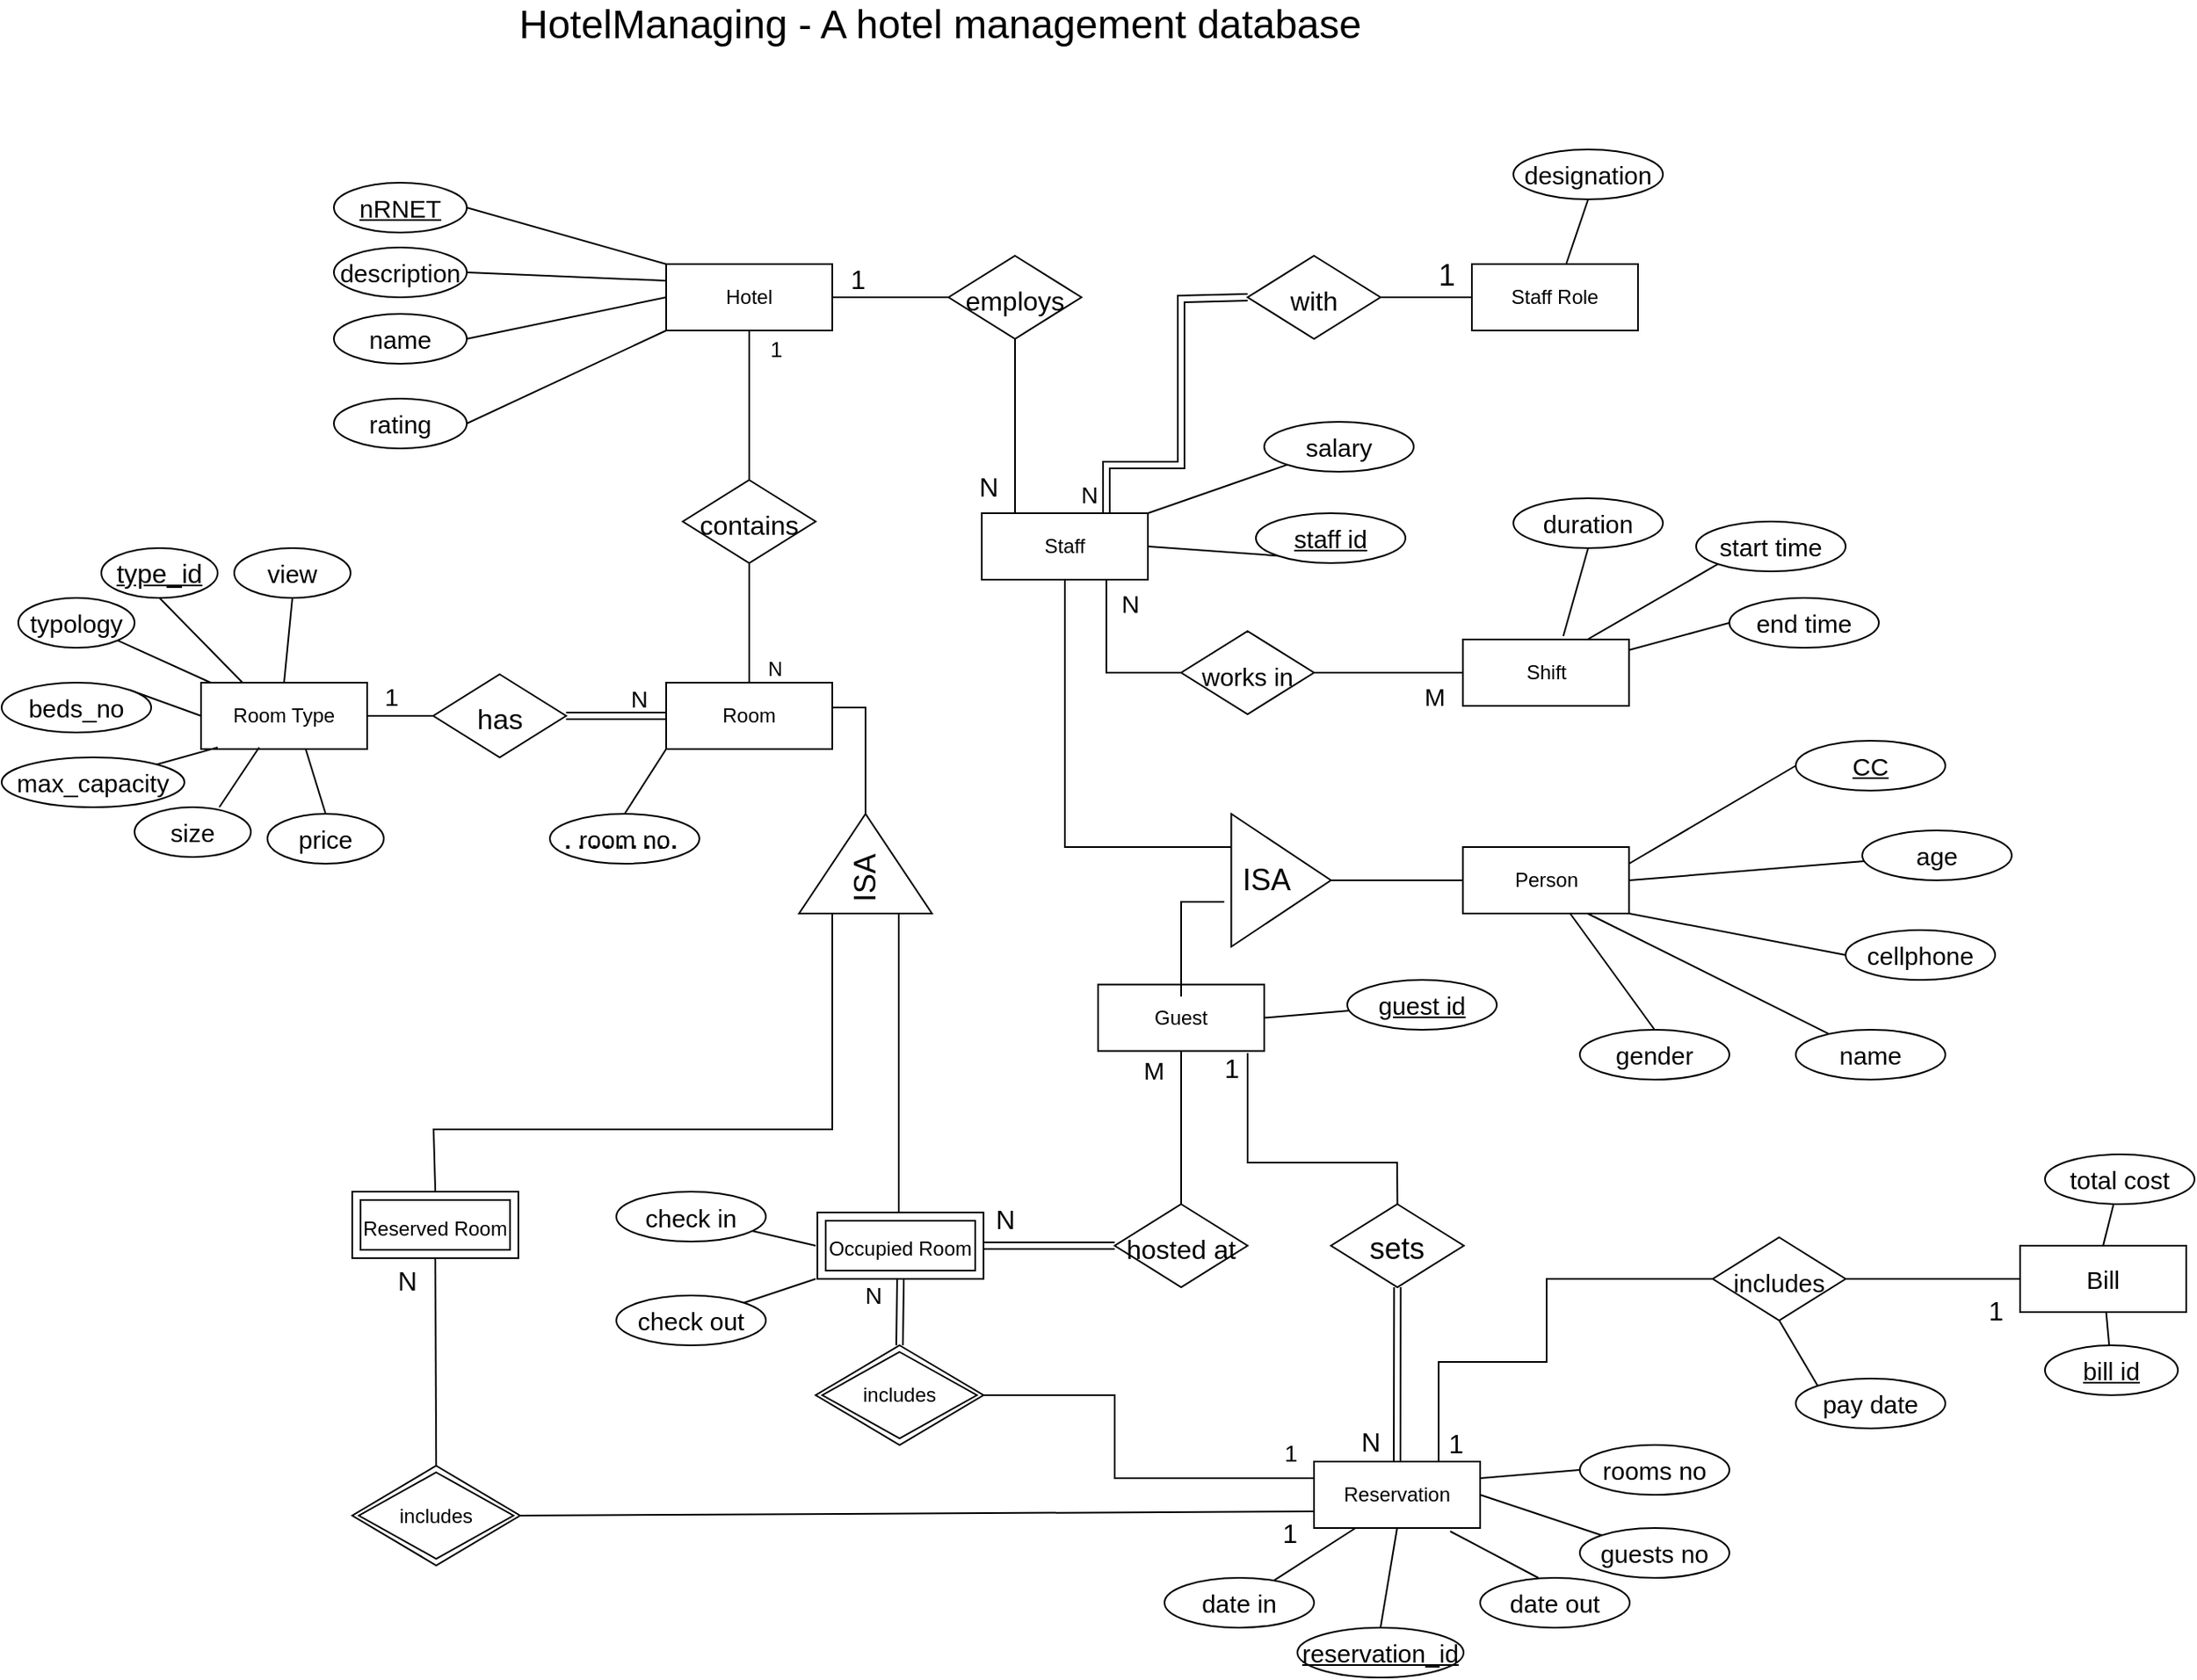 <mxfile version="17.4.3" type="github">
  <diagram id="R2lEEEUBdFMjLlhIrx00" name="Page-1">
    <mxGraphModel dx="2272" dy="788" grid="1" gridSize="10" guides="1" tooltips="1" connect="1" arrows="1" fold="1" page="1" pageScale="1" pageWidth="850" pageHeight="1100" math="0" shadow="0" extFonts="Permanent Marker^https://fonts.googleapis.com/css?family=Permanent+Marker">
      <root>
        <mxCell id="0" />
        <mxCell id="1" parent="0" />
        <mxCell id="0WeU7cxSOaYMBhCZZ1CB-1" value="Hotel" style="whiteSpace=wrap;html=1;align=center;" parent="1" vertex="1">
          <mxGeometry x="180" y="209" width="100" height="40" as="geometry" />
        </mxCell>
        <mxCell id="0WeU7cxSOaYMBhCZZ1CB-3" value="&lt;span style=&quot;text-align: left&quot;&gt;&lt;font style=&quot;font-size: 24px&quot;&gt;HotelManaging - A hotel management database&lt;/font&gt;&lt;/span&gt;" style="text;html=1;strokeColor=none;fillColor=none;align=center;verticalAlign=middle;whiteSpace=wrap;rounded=0;" parent="1" vertex="1">
          <mxGeometry x="60" y="50" width="570" height="30" as="geometry" />
        </mxCell>
        <mxCell id="0WeU7cxSOaYMBhCZZ1CB-5" value="&lt;font style=&quot;font-size: 16px&quot;&gt;contains&lt;/font&gt;" style="shape=rhombus;perimeter=rhombusPerimeter;whiteSpace=wrap;html=1;align=center;fontSize=24;" parent="1" vertex="1">
          <mxGeometry x="190" y="339" width="80" height="50" as="geometry" />
        </mxCell>
        <mxCell id="0WeU7cxSOaYMBhCZZ1CB-7" value="Room" style="whiteSpace=wrap;html=1;align=center;fontSize=12;" parent="1" vertex="1">
          <mxGeometry x="180.0" y="461" width="100" height="40" as="geometry" />
        </mxCell>
        <mxCell id="0WeU7cxSOaYMBhCZZ1CB-8" value="" style="endArrow=none;html=1;rounded=0;fontSize=12;exitX=0.5;exitY=1;exitDx=0;exitDy=0;entryX=0.5;entryY=0;entryDx=0;entryDy=0;" parent="1" source="0WeU7cxSOaYMBhCZZ1CB-5" target="0WeU7cxSOaYMBhCZZ1CB-7" edge="1">
          <mxGeometry relative="1" as="geometry">
            <mxPoint x="280" y="426" as="sourcePoint" />
            <mxPoint x="230" y="460" as="targetPoint" />
            <Array as="points" />
          </mxGeometry>
        </mxCell>
        <mxCell id="0WeU7cxSOaYMBhCZZ1CB-9" value="N" style="resizable=0;html=1;align=right;verticalAlign=bottom;fontSize=12;" parent="0WeU7cxSOaYMBhCZZ1CB-8" connectable="0" vertex="1">
          <mxGeometry x="1" relative="1" as="geometry">
            <mxPoint x="20" as="offset" />
          </mxGeometry>
        </mxCell>
        <mxCell id="phlmPrhp697up3Az0HR0-1" value="" style="endArrow=none;html=1;rounded=0;fontSize=18;entryX=0.5;entryY=1;entryDx=0;entryDy=0;" parent="1" source="0WeU7cxSOaYMBhCZZ1CB-5" target="0WeU7cxSOaYMBhCZZ1CB-1" edge="1">
          <mxGeometry relative="1" as="geometry">
            <mxPoint x="70" y="259" as="sourcePoint" />
            <mxPoint x="230" y="259" as="targetPoint" />
            <Array as="points" />
          </mxGeometry>
        </mxCell>
        <mxCell id="phlmPrhp697up3Az0HR0-2" value="1" style="resizable=0;html=1;align=right;verticalAlign=bottom;fontSize=13;" parent="phlmPrhp697up3Az0HR0-1" connectable="0" vertex="1">
          <mxGeometry x="1" relative="1" as="geometry">
            <mxPoint x="20" y="21" as="offset" />
          </mxGeometry>
        </mxCell>
        <mxCell id="phlmPrhp697up3Az0HR0-4" value="Room Type" style="whiteSpace=wrap;html=1;align=center;fontSize=12;" parent="1" vertex="1">
          <mxGeometry x="-100.0" y="461" width="100" height="40" as="geometry" />
        </mxCell>
        <mxCell id="phlmPrhp697up3Az0HR0-10" value="" style="endArrow=none;html=1;rounded=0;fontSize=15;exitX=0;exitY=0.5;exitDx=0;exitDy=0;entryX=1;entryY=0.5;entryDx=0;entryDy=0;" parent="1" source="phlmPrhp697up3Az0HR0-6" target="phlmPrhp697up3Az0HR0-4" edge="1">
          <mxGeometry relative="1" as="geometry">
            <mxPoint x="101.04" y="667.5" as="sourcePoint" />
            <mxPoint x="311.04" y="660" as="targetPoint" />
          </mxGeometry>
        </mxCell>
        <mxCell id="phlmPrhp697up3Az0HR0-11" value="1" style="resizable=0;html=1;align=right;verticalAlign=bottom;fontSize=15;" parent="phlmPrhp697up3Az0HR0-10" connectable="0" vertex="1">
          <mxGeometry x="1" relative="1" as="geometry">
            <mxPoint x="20" y="-1" as="offset" />
          </mxGeometry>
        </mxCell>
        <mxCell id="phlmPrhp697up3Az0HR0-14" value="&lt;font style=&quot;font-size: 16px&quot;&gt;employs&lt;/font&gt;" style="shape=rhombus;perimeter=rhombusPerimeter;whiteSpace=wrap;html=1;align=center;fontSize=24;" parent="1" vertex="1">
          <mxGeometry x="350" y="204" width="80" height="50" as="geometry" />
        </mxCell>
        <mxCell id="phlmPrhp697up3Az0HR0-15" value="Staff" style="whiteSpace=wrap;html=1;align=center;fontSize=12;" parent="1" vertex="1">
          <mxGeometry x="370" y="359" width="100" height="40" as="geometry" />
        </mxCell>
        <mxCell id="phlmPrhp697up3Az0HR0-18" value="" style="endArrow=none;html=1;rounded=0;fontSize=16;entryX=1;entryY=0.5;entryDx=0;entryDy=0;" parent="1" source="phlmPrhp697up3Az0HR0-14" target="0WeU7cxSOaYMBhCZZ1CB-1" edge="1">
          <mxGeometry relative="1" as="geometry">
            <mxPoint x="430" y="229" as="sourcePoint" />
            <mxPoint x="450" y="299" as="targetPoint" />
          </mxGeometry>
        </mxCell>
        <mxCell id="phlmPrhp697up3Az0HR0-19" value="1" style="resizable=0;html=1;align=right;verticalAlign=bottom;fontSize=16;" parent="phlmPrhp697up3Az0HR0-18" connectable="0" vertex="1">
          <mxGeometry x="1" relative="1" as="geometry">
            <mxPoint x="20" as="offset" />
          </mxGeometry>
        </mxCell>
        <mxCell id="phlmPrhp697up3Az0HR0-20" value="" style="endArrow=none;html=1;rounded=0;fontSize=16;exitX=0.5;exitY=1;exitDx=0;exitDy=0;entryX=0.5;entryY=0;entryDx=0;entryDy=0;" parent="1" source="phlmPrhp697up3Az0HR0-14" edge="1">
          <mxGeometry relative="1" as="geometry">
            <mxPoint y="479" as="sourcePoint" />
            <mxPoint x="390" y="359" as="targetPoint" />
          </mxGeometry>
        </mxCell>
        <mxCell id="phlmPrhp697up3Az0HR0-21" value="N" style="resizable=0;html=1;align=right;verticalAlign=bottom;fontSize=16;" parent="phlmPrhp697up3Az0HR0-20" connectable="0" vertex="1">
          <mxGeometry x="1" relative="1" as="geometry">
            <mxPoint x="-10" y="-5" as="offset" />
          </mxGeometry>
        </mxCell>
        <mxCell id="phlmPrhp697up3Az0HR0-23" value="&lt;font style=&quot;font-size: 16px&quot;&gt;with&lt;/font&gt;" style="shape=rhombus;perimeter=rhombusPerimeter;whiteSpace=wrap;html=1;align=center;fontSize=24;" parent="1" vertex="1">
          <mxGeometry x="530" y="204.0" width="80" height="50" as="geometry" />
        </mxCell>
        <mxCell id="phlmPrhp697up3Az0HR0-24" value="Staff Role" style="whiteSpace=wrap;html=1;align=center;fontSize=12;" parent="1" vertex="1">
          <mxGeometry x="665" y="209" width="100" height="40" as="geometry" />
        </mxCell>
        <mxCell id="phlmPrhp697up3Az0HR0-25" value="" style="endArrow=none;html=1;rounded=0;fontSize=18;exitX=1;exitY=0.5;exitDx=0;exitDy=0;entryX=0;entryY=0.5;entryDx=0;entryDy=0;" parent="1" source="phlmPrhp697up3Az0HR0-23" target="phlmPrhp697up3Az0HR0-24" edge="1">
          <mxGeometry relative="1" as="geometry">
            <mxPoint x="730.18" y="279" as="sourcePoint" />
            <mxPoint x="890.18" y="279" as="targetPoint" />
          </mxGeometry>
        </mxCell>
        <mxCell id="phlmPrhp697up3Az0HR0-26" value="1" style="resizable=0;html=1;align=right;verticalAlign=bottom;fontSize=18;" parent="phlmPrhp697up3Az0HR0-25" connectable="0" vertex="1">
          <mxGeometry x="1" relative="1" as="geometry">
            <mxPoint x="-10" as="offset" />
          </mxGeometry>
        </mxCell>
        <mxCell id="phlmPrhp697up3Az0HR0-30" value="&lt;font style=&quot;font-size: 15px&quot;&gt;works in&lt;/font&gt;" style="shape=rhombus;perimeter=rhombusPerimeter;whiteSpace=wrap;html=1;align=center;fontSize=24;" parent="1" vertex="1">
          <mxGeometry x="490" y="430" width="80" height="50" as="geometry" />
        </mxCell>
        <mxCell id="phlmPrhp697up3Az0HR0-31" value="" style="endArrow=none;html=1;rounded=0;fontSize=15;entryX=0.75;entryY=1;entryDx=0;entryDy=0;" parent="1" source="phlmPrhp697up3Az0HR0-30" target="phlmPrhp697up3Az0HR0-15" edge="1">
          <mxGeometry relative="1" as="geometry">
            <mxPoint x="430" y="319" as="sourcePoint" />
            <mxPoint x="420" y="399" as="targetPoint" />
            <Array as="points">
              <mxPoint x="445" y="455" />
            </Array>
          </mxGeometry>
        </mxCell>
        <mxCell id="phlmPrhp697up3Az0HR0-32" value="N" style="resizable=0;html=1;align=right;verticalAlign=bottom;fontSize=15;" parent="phlmPrhp697up3Az0HR0-31" connectable="0" vertex="1">
          <mxGeometry x="1" relative="1" as="geometry">
            <mxPoint x="20" y="25" as="offset" />
          </mxGeometry>
        </mxCell>
        <mxCell id="phlmPrhp697up3Az0HR0-33" value="Shift" style="whiteSpace=wrap;html=1;align=center;fontSize=12;" parent="1" vertex="1">
          <mxGeometry x="659.63" y="435" width="100" height="40" as="geometry" />
        </mxCell>
        <mxCell id="phlmPrhp697up3Az0HR0-34" value="" style="endArrow=none;html=1;rounded=0;fontSize=15;exitX=1;exitY=0.5;exitDx=0;exitDy=0;entryX=0;entryY=0.5;entryDx=0;entryDy=0;" parent="1" source="phlmPrhp697up3Az0HR0-30" target="phlmPrhp697up3Az0HR0-33" edge="1">
          <mxGeometry relative="1" as="geometry">
            <mxPoint x="530" y="490.03" as="sourcePoint" />
            <mxPoint x="670" y="456" as="targetPoint" />
            <Array as="points" />
          </mxGeometry>
        </mxCell>
        <mxCell id="phlmPrhp697up3Az0HR0-35" value="M" style="resizable=0;html=1;align=right;verticalAlign=bottom;fontSize=15;" parent="phlmPrhp697up3Az0HR0-34" connectable="0" vertex="1">
          <mxGeometry x="1" relative="1" as="geometry">
            <mxPoint x="-10" y="25" as="offset" />
          </mxGeometry>
        </mxCell>
        <mxCell id="phlmPrhp697up3Az0HR0-6" value="&lt;font style=&quot;font-size: 17px&quot;&gt;has&lt;/font&gt;" style="shape=rhombus;perimeter=rhombusPerimeter;whiteSpace=wrap;html=1;align=center;fontSize=24;" parent="1" vertex="1">
          <mxGeometry x="39.79" y="456" width="80" height="50" as="geometry" />
        </mxCell>
        <mxCell id="phlmPrhp697up3Az0HR0-49" value="Guest" style="whiteSpace=wrap;html=1;align=center;fontSize=12;" parent="1" vertex="1">
          <mxGeometry x="440" y="642.78" width="100" height="40" as="geometry" />
        </mxCell>
        <mxCell id="phlmPrhp697up3Az0HR0-51" value="&lt;font style=&quot;font-size: 16px&quot;&gt;hosted at&lt;/font&gt;" style="shape=rhombus;perimeter=rhombusPerimeter;whiteSpace=wrap;html=1;align=center;fontSize=24;" parent="1" vertex="1">
          <mxGeometry x="450" y="775" width="80" height="50" as="geometry" />
        </mxCell>
        <mxCell id="phlmPrhp697up3Az0HR0-56" value="Person" style="whiteSpace=wrap;html=1;align=center;fontSize=12;" parent="1" vertex="1">
          <mxGeometry x="659.63" y="560" width="100" height="40" as="geometry" />
        </mxCell>
        <mxCell id="phlmPrhp697up3Az0HR0-57" style="edgeStyle=orthogonalEdgeStyle;rounded=0;orthogonalLoop=1;jettySize=auto;html=1;exitX=0.5;exitY=1;exitDx=0;exitDy=0;fontSize=16;" parent="1" source="phlmPrhp697up3Az0HR0-56" target="phlmPrhp697up3Az0HR0-56" edge="1">
          <mxGeometry relative="1" as="geometry" />
        </mxCell>
        <mxCell id="phlmPrhp697up3Az0HR0-59" value="&lt;font style=&quot;font-size: 15px&quot;&gt;typology&lt;/font&gt;" style="ellipse;whiteSpace=wrap;html=1;fontSize=16;" parent="1" vertex="1">
          <mxGeometry x="-210" y="410" width="70" height="30" as="geometry" />
        </mxCell>
        <mxCell id="phlmPrhp697up3Az0HR0-62" value="" style="endArrow=none;html=1;rounded=0;labelBackgroundColor=default;fontFamily=Helvetica;fontSize=15;fontColor=default;strokeColor=default;shape=connector;entryX=1;entryY=1;entryDx=0;entryDy=0;" parent="1" source="phlmPrhp697up3Az0HR0-4" target="phlmPrhp697up3Az0HR0-59" edge="1">
          <mxGeometry width="50" height="50" relative="1" as="geometry">
            <mxPoint x="530" y="530" as="sourcePoint" />
            <mxPoint x="580" y="480" as="targetPoint" />
          </mxGeometry>
        </mxCell>
        <mxCell id="phlmPrhp697up3Az0HR0-66" value="name" style="ellipse;whiteSpace=wrap;html=1;fontFamily=Helvetica;fontSize=15;fontColor=default;" parent="1" vertex="1">
          <mxGeometry x="-20.0" y="239" width="80" height="30" as="geometry" />
        </mxCell>
        <mxCell id="phlmPrhp697up3Az0HR0-67" value="description" style="ellipse;whiteSpace=wrap;html=1;fontFamily=Helvetica;fontSize=15;fontColor=default;" parent="1" vertex="1">
          <mxGeometry x="-20.0" y="199" width="80" height="30" as="geometry" />
        </mxCell>
        <mxCell id="phlmPrhp697up3Az0HR0-68" value="&lt;u&gt;nRNET&lt;/u&gt;" style="ellipse;whiteSpace=wrap;html=1;fontFamily=Helvetica;fontSize=15;fontColor=default;" parent="1" vertex="1">
          <mxGeometry x="-20" y="160" width="80" height="30" as="geometry" />
        </mxCell>
        <mxCell id="phlmPrhp697up3Az0HR0-69" value="" style="endArrow=none;html=1;rounded=0;labelBackgroundColor=default;fontFamily=Helvetica;fontSize=15;fontColor=default;strokeColor=default;shape=connector;exitX=0;exitY=0.5;exitDx=0;exitDy=0;entryX=1;entryY=0.5;entryDx=0;entryDy=0;" parent="1" source="0WeU7cxSOaYMBhCZZ1CB-1" target="phlmPrhp697up3Az0HR0-66" edge="1">
          <mxGeometry width="50" height="50" relative="1" as="geometry">
            <mxPoint x="450" y="430" as="sourcePoint" />
            <mxPoint x="500" y="380" as="targetPoint" />
          </mxGeometry>
        </mxCell>
        <mxCell id="phlmPrhp697up3Az0HR0-70" value="" style="endArrow=none;html=1;rounded=0;labelBackgroundColor=default;fontFamily=Helvetica;fontSize=15;fontColor=default;strokeColor=default;shape=connector;exitX=1;exitY=0.5;exitDx=0;exitDy=0;entryX=0;entryY=0.25;entryDx=0;entryDy=0;" parent="1" source="phlmPrhp697up3Az0HR0-67" target="0WeU7cxSOaYMBhCZZ1CB-1" edge="1">
          <mxGeometry width="50" height="50" relative="1" as="geometry">
            <mxPoint x="450" y="430" as="sourcePoint" />
            <mxPoint x="500" y="380" as="targetPoint" />
          </mxGeometry>
        </mxCell>
        <mxCell id="phlmPrhp697up3Az0HR0-71" value="" style="endArrow=none;html=1;rounded=0;labelBackgroundColor=default;fontFamily=Helvetica;fontSize=15;fontColor=default;strokeColor=default;shape=connector;exitX=1;exitY=0.5;exitDx=0;exitDy=0;entryX=0;entryY=0;entryDx=0;entryDy=0;" parent="1" source="phlmPrhp697up3Az0HR0-68" target="0WeU7cxSOaYMBhCZZ1CB-1" edge="1">
          <mxGeometry width="50" height="50" relative="1" as="geometry">
            <mxPoint x="450" y="430" as="sourcePoint" />
            <mxPoint x="500" y="380" as="targetPoint" />
          </mxGeometry>
        </mxCell>
        <mxCell id="phlmPrhp697up3Az0HR0-72" value="designation" style="ellipse;whiteSpace=wrap;html=1;fontFamily=Helvetica;fontSize=15;fontColor=default;" parent="1" vertex="1">
          <mxGeometry x="690" y="140" width="90" height="30" as="geometry" />
        </mxCell>
        <mxCell id="phlmPrhp697up3Az0HR0-73" value="" style="endArrow=none;html=1;rounded=0;labelBackgroundColor=default;fontFamily=Helvetica;fontSize=15;fontColor=default;strokeColor=default;shape=connector;entryX=0.5;entryY=1;entryDx=0;entryDy=0;" parent="1" source="phlmPrhp697up3Az0HR0-24" target="phlmPrhp697up3Az0HR0-72" edge="1">
          <mxGeometry width="50" height="50" relative="1" as="geometry">
            <mxPoint x="590.18" y="425" as="sourcePoint" />
            <mxPoint x="640.18" y="375" as="targetPoint" />
          </mxGeometry>
        </mxCell>
        <mxCell id="phlmPrhp697up3Az0HR0-74" value="rating" style="ellipse;whiteSpace=wrap;html=1;fontFamily=Helvetica;fontSize=15;fontColor=default;" parent="1" vertex="1">
          <mxGeometry x="-20.0" y="290" width="80" height="30" as="geometry" />
        </mxCell>
        <mxCell id="phlmPrhp697up3Az0HR0-75" value="" style="endArrow=none;html=1;rounded=0;labelBackgroundColor=default;fontFamily=Helvetica;fontSize=15;fontColor=default;strokeColor=default;shape=connector;exitX=1;exitY=0.5;exitDx=0;exitDy=0;entryX=0;entryY=1;entryDx=0;entryDy=0;" parent="1" source="phlmPrhp697up3Az0HR0-74" target="0WeU7cxSOaYMBhCZZ1CB-1" edge="1">
          <mxGeometry width="50" height="50" relative="1" as="geometry">
            <mxPoint x="540" y="430" as="sourcePoint" />
            <mxPoint x="590" y="380" as="targetPoint" />
          </mxGeometry>
        </mxCell>
        <mxCell id="phlmPrhp697up3Az0HR0-77" value="&lt;u&gt;staff id&lt;/u&gt;" style="ellipse;whiteSpace=wrap;html=1;fontFamily=Helvetica;fontSize=15;fontColor=default;" parent="1" vertex="1">
          <mxGeometry x="535" y="359" width="90" height="30" as="geometry" />
        </mxCell>
        <mxCell id="phlmPrhp697up3Az0HR0-78" value="" style="endArrow=none;html=1;rounded=0;labelBackgroundColor=default;fontFamily=Helvetica;fontSize=15;fontColor=default;strokeColor=default;shape=connector;exitX=1;exitY=0.5;exitDx=0;exitDy=0;entryX=0;entryY=1;entryDx=0;entryDy=0;" parent="1" source="phlmPrhp697up3Az0HR0-15" target="phlmPrhp697up3Az0HR0-77" edge="1">
          <mxGeometry width="50" height="50" relative="1" as="geometry">
            <mxPoint x="540" y="430" as="sourcePoint" />
            <mxPoint x="590" y="380" as="targetPoint" />
          </mxGeometry>
        </mxCell>
        <mxCell id="phlmPrhp697up3Az0HR0-81" value="&lt;div style=&quot;font-size: 18px&quot; align=&quot;left&quot;&gt;&lt;font style=&quot;font-size: 18px&quot;&gt;&amp;nbsp;ISA&lt;/font&gt;&lt;/div&gt;" style="triangle;whiteSpace=wrap;html=1;fontFamily=Helvetica;fontSize=15;fontColor=default;align=left;" parent="1" vertex="1">
          <mxGeometry x="520.18" y="540" width="60" height="80" as="geometry" />
        </mxCell>
        <mxCell id="phlmPrhp697up3Az0HR0-84" value="" style="endArrow=none;html=1;rounded=0;labelBackgroundColor=default;fontFamily=Helvetica;fontSize=18;fontColor=default;strokeColor=default;shape=connector;exitX=1;exitY=0.5;exitDx=0;exitDy=0;entryX=0;entryY=0.5;entryDx=0;entryDy=0;" parent="1" source="phlmPrhp697up3Az0HR0-81" target="phlmPrhp697up3Az0HR0-56" edge="1">
          <mxGeometry width="50" height="50" relative="1" as="geometry">
            <mxPoint x="530.18" y="420" as="sourcePoint" />
            <mxPoint x="649.81" y="574.18" as="targetPoint" />
          </mxGeometry>
        </mxCell>
        <mxCell id="phlmPrhp697up3Az0HR0-85" value="" style="endArrow=none;html=1;rounded=0;labelBackgroundColor=default;fontFamily=Helvetica;fontSize=18;fontColor=default;strokeColor=default;shape=connector;entryX=0.5;entryY=1;entryDx=0;entryDy=0;exitX=0;exitY=0.25;exitDx=0;exitDy=0;" parent="1" source="phlmPrhp697up3Az0HR0-81" target="phlmPrhp697up3Az0HR0-15" edge="1">
          <mxGeometry width="50" height="50" relative="1" as="geometry">
            <mxPoint x="420" y="580" as="sourcePoint" />
            <mxPoint x="590" y="380" as="targetPoint" />
            <Array as="points">
              <mxPoint x="420" y="560" />
            </Array>
          </mxGeometry>
        </mxCell>
        <mxCell id="phlmPrhp697up3Az0HR0-86" value="" style="endArrow=none;html=1;rounded=0;labelBackgroundColor=default;fontFamily=Helvetica;fontSize=18;fontColor=default;strokeColor=default;shape=connector;exitX=0.5;exitY=0;exitDx=0;exitDy=0;entryX=-0.07;entryY=0.663;entryDx=0;entryDy=0;entryPerimeter=0;" parent="1" source="phlmPrhp697up3Az0HR0-49" target="phlmPrhp697up3Az0HR0-81" edge="1">
          <mxGeometry width="50" height="50" relative="1" as="geometry">
            <mxPoint x="469.82" y="677.78" as="sourcePoint" />
            <mxPoint x="570.0" y="657.78" as="targetPoint" />
            <Array as="points">
              <mxPoint x="490" y="650" />
              <mxPoint x="490" y="593" />
            </Array>
          </mxGeometry>
        </mxCell>
        <mxCell id="phlmPrhp697up3Az0HR0-87" value="name" style="ellipse;whiteSpace=wrap;html=1;fontFamily=Helvetica;fontSize=15;fontColor=default;" parent="1" vertex="1">
          <mxGeometry x="860" y="670" width="90" height="30" as="geometry" />
        </mxCell>
        <mxCell id="phlmPrhp697up3Az0HR0-88" value="gender" style="ellipse;whiteSpace=wrap;html=1;fontFamily=Helvetica;fontSize=15;fontColor=default;" parent="1" vertex="1">
          <mxGeometry x="730" y="670" width="90" height="30" as="geometry" />
        </mxCell>
        <mxCell id="phlmPrhp697up3Az0HR0-90" value="age" style="ellipse;whiteSpace=wrap;html=1;fontFamily=Helvetica;fontSize=15;fontColor=default;" parent="1" vertex="1">
          <mxGeometry x="900" y="550" width="90" height="30" as="geometry" />
        </mxCell>
        <mxCell id="phlmPrhp697up3Az0HR0-91" value="start time" style="ellipse;whiteSpace=wrap;html=1;fontFamily=Helvetica;fontSize=15;fontColor=default;" parent="1" vertex="1">
          <mxGeometry x="800" y="364" width="90" height="30" as="geometry" />
        </mxCell>
        <mxCell id="phlmPrhp697up3Az0HR0-92" value="end time" style="ellipse;whiteSpace=wrap;html=1;fontFamily=Helvetica;fontSize=15;fontColor=default;" parent="1" vertex="1">
          <mxGeometry x="820" y="410" width="90" height="30" as="geometry" />
        </mxCell>
        <mxCell id="phlmPrhp697up3Az0HR0-94" value="" style="endArrow=none;html=1;rounded=0;labelBackgroundColor=default;fontFamily=Helvetica;fontSize=18;fontColor=default;strokeColor=default;shape=connector;entryX=0;entryY=1;entryDx=0;entryDy=0;exitX=0.75;exitY=0;exitDx=0;exitDy=0;" parent="1" source="phlmPrhp697up3Az0HR0-33" target="phlmPrhp697up3Az0HR0-91" edge="1">
          <mxGeometry width="50" height="50" relative="1" as="geometry">
            <mxPoint x="750" y="430" as="sourcePoint" />
            <mxPoint x="590" y="410" as="targetPoint" />
          </mxGeometry>
        </mxCell>
        <mxCell id="phlmPrhp697up3Az0HR0-95" value="" style="endArrow=none;html=1;rounded=0;labelBackgroundColor=default;fontFamily=Helvetica;fontSize=18;fontColor=default;strokeColor=default;shape=connector;entryX=0;entryY=0.5;entryDx=0;entryDy=0;" parent="1" source="phlmPrhp697up3Az0HR0-33" target="phlmPrhp697up3Az0HR0-92" edge="1">
          <mxGeometry width="50" height="50" relative="1" as="geometry">
            <mxPoint x="540" y="460" as="sourcePoint" />
            <mxPoint x="590" y="410" as="targetPoint" />
          </mxGeometry>
        </mxCell>
        <mxCell id="phlmPrhp697up3Az0HR0-96" value="" style="endArrow=none;html=1;rounded=0;labelBackgroundColor=default;fontFamily=Helvetica;fontSize=18;fontColor=default;strokeColor=default;shape=connector;entryX=0.5;entryY=0;entryDx=0;entryDy=0;" parent="1" source="phlmPrhp697up3Az0HR0-56" target="phlmPrhp697up3Az0HR0-88" edge="1">
          <mxGeometry width="50" height="50" relative="1" as="geometry">
            <mxPoint x="540" y="460" as="sourcePoint" />
            <mxPoint x="590" y="410" as="targetPoint" />
          </mxGeometry>
        </mxCell>
        <mxCell id="phlmPrhp697up3Az0HR0-98" value="" style="endArrow=none;html=1;rounded=0;labelBackgroundColor=default;fontFamily=Helvetica;fontSize=18;fontColor=default;strokeColor=default;shape=connector;exitX=0.75;exitY=1;exitDx=0;exitDy=0;" parent="1" source="phlmPrhp697up3Az0HR0-56" target="phlmPrhp697up3Az0HR0-87" edge="1">
          <mxGeometry width="50" height="50" relative="1" as="geometry">
            <mxPoint x="540" y="460" as="sourcePoint" />
            <mxPoint x="590" y="410" as="targetPoint" />
          </mxGeometry>
        </mxCell>
        <mxCell id="phlmPrhp697up3Az0HR0-99" value="" style="endArrow=none;html=1;rounded=0;labelBackgroundColor=default;fontFamily=Helvetica;fontSize=18;fontColor=default;strokeColor=default;shape=connector;" parent="1" target="phlmPrhp697up3Az0HR0-90" edge="1">
          <mxGeometry width="50" height="50" relative="1" as="geometry">
            <mxPoint x="760" y="580" as="sourcePoint" />
            <mxPoint x="590" y="410" as="targetPoint" />
          </mxGeometry>
        </mxCell>
        <mxCell id="phlmPrhp697up3Az0HR0-100" value="&lt;u&gt;CC&lt;/u&gt;" style="ellipse;whiteSpace=wrap;html=1;fontFamily=Helvetica;fontSize=15;fontColor=default;" parent="1" vertex="1">
          <mxGeometry x="860" y="496" width="90" height="30" as="geometry" />
        </mxCell>
        <mxCell id="phlmPrhp697up3Az0HR0-101" value="" style="endArrow=none;html=1;rounded=0;labelBackgroundColor=default;fontFamily=Helvetica;fontSize=18;fontColor=default;strokeColor=default;shape=connector;entryX=0;entryY=0.5;entryDx=0;entryDy=0;exitX=1;exitY=0.25;exitDx=0;exitDy=0;" parent="1" source="phlmPrhp697up3Az0HR0-56" target="phlmPrhp697up3Az0HR0-100" edge="1">
          <mxGeometry width="50" height="50" relative="1" as="geometry">
            <mxPoint x="540" y="460" as="sourcePoint" />
            <mxPoint x="590" y="410" as="targetPoint" />
          </mxGeometry>
        </mxCell>
        <mxCell id="phlmPrhp697up3Az0HR0-102" value="&lt;u&gt;guest id&lt;/u&gt;" style="ellipse;whiteSpace=wrap;html=1;fontFamily=Helvetica;fontSize=15;fontColor=default;" parent="1" vertex="1">
          <mxGeometry x="590" y="640" width="90" height="30" as="geometry" />
        </mxCell>
        <mxCell id="phlmPrhp697up3Az0HR0-103" value="" style="endArrow=none;html=1;rounded=0;labelBackgroundColor=default;fontFamily=Helvetica;fontSize=18;fontColor=default;strokeColor=default;shape=connector;exitX=1;exitY=0.5;exitDx=0;exitDy=0;" parent="1" source="phlmPrhp697up3Az0HR0-49" target="phlmPrhp697up3Az0HR0-102" edge="1">
          <mxGeometry width="50" height="50" relative="1" as="geometry">
            <mxPoint x="589.82" y="577.78" as="sourcePoint" />
            <mxPoint x="569.82" y="725.78" as="targetPoint" />
          </mxGeometry>
        </mxCell>
        <mxCell id="phlmPrhp697up3Az0HR0-104" value="cellphone" style="ellipse;whiteSpace=wrap;html=1;fontFamily=Helvetica;fontSize=15;fontColor=default;" parent="1" vertex="1">
          <mxGeometry x="890" y="610" width="90" height="30" as="geometry" />
        </mxCell>
        <mxCell id="phlmPrhp697up3Az0HR0-106" value="" style="endArrow=none;html=1;rounded=0;labelBackgroundColor=default;fontFamily=Helvetica;fontSize=18;fontColor=default;strokeColor=default;shape=connector;exitX=1;exitY=1;exitDx=0;exitDy=0;entryX=0;entryY=0.5;entryDx=0;entryDy=0;" parent="1" source="phlmPrhp697up3Az0HR0-56" target="phlmPrhp697up3Az0HR0-104" edge="1">
          <mxGeometry width="50" height="50" relative="1" as="geometry">
            <mxPoint x="540" y="520" as="sourcePoint" />
            <mxPoint x="590" y="470" as="targetPoint" />
          </mxGeometry>
        </mxCell>
        <mxCell id="phlmPrhp697up3Az0HR0-110" value="&lt;div style=&quot;font-size: 18px&quot; align=&quot;left&quot;&gt;&lt;font style=&quot;font-size: 18px&quot;&gt;&amp;nbsp;ISA&lt;/font&gt;&lt;/div&gt;" style="triangle;whiteSpace=wrap;html=1;fontFamily=Helvetica;fontSize=15;fontColor=default;align=left;rotation=-90;" parent="1" vertex="1">
          <mxGeometry x="270.0" y="530" width="60" height="80" as="geometry" />
        </mxCell>
        <mxCell id="phlmPrhp697up3Az0HR0-112" value="" style="endArrow=none;html=1;rounded=0;labelBackgroundColor=default;fontFamily=Helvetica;fontSize=15;fontColor=default;strokeColor=default;shape=connector;exitX=1;exitY=0.5;exitDx=0;exitDy=0;" parent="1" source="phlmPrhp697up3Az0HR0-110" edge="1">
          <mxGeometry width="50" height="50" relative="1" as="geometry">
            <mxPoint x="540" y="580" as="sourcePoint" />
            <mxPoint x="280" y="476" as="targetPoint" />
            <Array as="points">
              <mxPoint x="300" y="476" />
            </Array>
          </mxGeometry>
        </mxCell>
        <mxCell id="phlmPrhp697up3Az0HR0-113" value="" style="endArrow=none;html=1;rounded=0;labelBackgroundColor=default;fontFamily=Helvetica;fontSize=15;fontColor=default;strokeColor=default;shape=connector;entryX=0;entryY=0.75;entryDx=0;entryDy=0;" parent="1" target="phlmPrhp697up3Az0HR0-110" edge="1">
          <mxGeometry width="50" height="50" relative="1" as="geometry">
            <mxPoint x="320" y="780" as="sourcePoint" />
            <mxPoint x="590" y="530" as="targetPoint" />
          </mxGeometry>
        </mxCell>
        <mxCell id="phlmPrhp697up3Az0HR0-114" value="" style="endArrow=none;html=1;rounded=0;labelBackgroundColor=default;fontFamily=Helvetica;fontSize=15;fontColor=default;strokeColor=default;shape=connector;entryX=0.5;entryY=1;entryDx=0;entryDy=0;exitX=0.5;exitY=0;exitDx=0;exitDy=0;" parent="1" source="phlmPrhp697up3Az0HR0-51" target="phlmPrhp697up3Az0HR0-49" edge="1">
          <mxGeometry relative="1" as="geometry">
            <mxPoint x="490" y="770" as="sourcePoint" />
            <mxPoint x="689.82" y="607.78" as="targetPoint" />
            <Array as="points">
              <mxPoint x="490" y="750" />
            </Array>
          </mxGeometry>
        </mxCell>
        <mxCell id="phlmPrhp697up3Az0HR0-115" value="M" style="resizable=0;html=1;align=right;verticalAlign=bottom;fontFamily=Helvetica;fontSize=15;fontColor=default;" parent="phlmPrhp697up3Az0HR0-114" connectable="0" vertex="1">
          <mxGeometry x="1" relative="1" as="geometry">
            <mxPoint x="-10" y="22" as="offset" />
          </mxGeometry>
        </mxCell>
        <mxCell id="phlmPrhp697up3Az0HR0-118" value="room no" style="ellipse;whiteSpace=wrap;html=1;fontFamily=Helvetica;fontSize=15;fontColor=default;" parent="1" vertex="1">
          <mxGeometry x="110" y="540" width="90" height="30" as="geometry" />
        </mxCell>
        <mxCell id="phlmPrhp697up3Az0HR0-120" value="" style="endArrow=none;dashed=1;html=1;dashPattern=1 3;strokeWidth=2;rounded=0;labelBackgroundColor=default;fontFamily=Helvetica;fontSize=15;fontColor=default;shape=connector;" parent="1" edge="1">
          <mxGeometry width="50" height="50" relative="1" as="geometry">
            <mxPoint x="119.79" y="560" as="sourcePoint" />
            <mxPoint x="189.79" y="560" as="targetPoint" />
          </mxGeometry>
        </mxCell>
        <mxCell id="phlmPrhp697up3Az0HR0-121" value="" style="endArrow=none;html=1;rounded=0;labelBackgroundColor=default;fontFamily=Helvetica;fontSize=15;fontColor=default;strokeColor=default;shape=connector;exitX=0.5;exitY=0;exitDx=0;exitDy=0;entryX=0;entryY=1;entryDx=0;entryDy=0;" parent="1" source="phlmPrhp697up3Az0HR0-118" target="0WeU7cxSOaYMBhCZZ1CB-7" edge="1">
          <mxGeometry width="50" height="50" relative="1" as="geometry">
            <mxPoint x="540" y="640" as="sourcePoint" />
            <mxPoint x="590" y="590" as="targetPoint" />
          </mxGeometry>
        </mxCell>
        <mxCell id="phlmPrhp697up3Az0HR0-125" value="" style="endArrow=none;html=1;rounded=0;labelBackgroundColor=default;fontFamily=Helvetica;fontSize=15;fontColor=default;strokeColor=default;shape=connector;entryX=0;entryY=0.5;entryDx=0;entryDy=0;exitX=1;exitY=0;exitDx=0;exitDy=0;" parent="1" source="hsX8JAWfTM4OC-kuWC-z-3" target="phlmPrhp697up3Az0HR0-4" edge="1">
          <mxGeometry width="50" height="50" relative="1" as="geometry">
            <mxPoint x="142.804" y="640.227" as="sourcePoint" />
            <mxPoint x="590" y="590" as="targetPoint" />
          </mxGeometry>
        </mxCell>
        <mxCell id="phlmPrhp697up3Az0HR0-129" value="" style="endArrow=none;html=1;rounded=0;labelBackgroundColor=default;fontFamily=Helvetica;fontSize=15;fontColor=default;strokeColor=default;shape=connector;entryX=0;entryY=0.25;entryDx=0;entryDy=0;exitX=0.5;exitY=0;exitDx=0;exitDy=0;" parent="1" target="phlmPrhp697up3Az0HR0-110" edge="1" source="phlmPrhp697up3Az0HR0-134">
          <mxGeometry width="50" height="50" relative="1" as="geometry">
            <mxPoint x="111" y="770" as="sourcePoint" />
            <mxPoint x="590" y="740" as="targetPoint" />
            <Array as="points">
              <mxPoint x="40" y="730" />
              <mxPoint x="280" y="730" />
            </Array>
          </mxGeometry>
        </mxCell>
        <mxCell id="phlmPrhp697up3Az0HR0-130" value="check in" style="ellipse;whiteSpace=wrap;html=1;fontFamily=Helvetica;fontSize=15;fontColor=default;" parent="1" vertex="1">
          <mxGeometry x="150" y="767.5" width="90" height="30" as="geometry" />
        </mxCell>
        <mxCell id="phlmPrhp697up3Az0HR0-131" value="check out" style="ellipse;whiteSpace=wrap;html=1;fontFamily=Helvetica;fontSize=15;fontColor=default;" parent="1" vertex="1">
          <mxGeometry x="150" y="830" width="90" height="30" as="geometry" />
        </mxCell>
        <mxCell id="phlmPrhp697up3Az0HR0-132" value="" style="endArrow=none;html=1;rounded=0;labelBackgroundColor=default;fontFamily=Helvetica;fontSize=15;fontColor=default;strokeColor=default;shape=connector;entryX=0;entryY=0.5;entryDx=0;entryDy=0;" parent="1" source="phlmPrhp697up3Az0HR0-130" edge="1">
          <mxGeometry width="50" height="50" relative="1" as="geometry">
            <mxPoint x="540" y="730" as="sourcePoint" />
            <mxPoint x="270" y="800" as="targetPoint" />
          </mxGeometry>
        </mxCell>
        <mxCell id="phlmPrhp697up3Az0HR0-133" value="" style="endArrow=none;html=1;rounded=0;labelBackgroundColor=default;fontFamily=Helvetica;fontSize=15;fontColor=default;strokeColor=default;shape=connector;exitX=1;exitY=0;exitDx=0;exitDy=0;entryX=0;entryY=1;entryDx=0;entryDy=0;" parent="1" source="phlmPrhp697up3Az0HR0-131" edge="1">
          <mxGeometry width="50" height="50" relative="1" as="geometry">
            <mxPoint x="540" y="730" as="sourcePoint" />
            <mxPoint x="270" y="820" as="targetPoint" />
            <Array as="points" />
          </mxGeometry>
        </mxCell>
        <mxCell id="phlmPrhp697up3Az0HR0-134" value="&lt;font style=&quot;font-size: 12px&quot;&gt;Reserved Room&lt;/font&gt;" style="shape=ext;margin=3;double=1;whiteSpace=wrap;html=1;align=center;fontFamily=Helvetica;fontSize=15;fontColor=default;" parent="1" vertex="1">
          <mxGeometry x="-8.96" y="767.5" width="100" height="40" as="geometry" />
        </mxCell>
        <mxCell id="phlmPrhp697up3Az0HR0-135" value="includes" style="shape=rhombus;double=1;perimeter=rhombusPerimeter;whiteSpace=wrap;html=1;align=center;fontFamily=Helvetica;fontSize=12;fontColor=default;" parent="1" vertex="1">
          <mxGeometry x="-8.96" y="932.5" width="101.04" height="60" as="geometry" />
        </mxCell>
        <mxCell id="phlmPrhp697up3Az0HR0-136" value="Reservation" style="whiteSpace=wrap;html=1;align=center;fontSize=12;" parent="1" vertex="1">
          <mxGeometry x="570" y="930" width="100" height="40" as="geometry" />
        </mxCell>
        <mxCell id="phlmPrhp697up3Az0HR0-139" value="&lt;font style=&quot;font-size: 18px&quot;&gt;sets&lt;/font&gt;" style="shape=rhombus;perimeter=rhombusPerimeter;whiteSpace=wrap;html=1;align=center;fontSize=24;" parent="1" vertex="1">
          <mxGeometry x="580.18" y="775" width="80" height="50" as="geometry" />
        </mxCell>
        <mxCell id="phlmPrhp697up3Az0HR0-140" value="" style="endArrow=none;html=1;rounded=0;labelBackgroundColor=default;fontFamily=Helvetica;fontSize=20;fontColor=default;strokeColor=default;shape=connector;exitX=0.5;exitY=0;exitDx=0;exitDy=0;entryX=0.9;entryY=1.031;entryDx=0;entryDy=0;entryPerimeter=0;" parent="1" source="phlmPrhp697up3Az0HR0-139" target="phlmPrhp697up3Az0HR0-49" edge="1">
          <mxGeometry relative="1" as="geometry">
            <mxPoint x="480" y="700" as="sourcePoint" />
            <mxPoint x="530" y="680" as="targetPoint" />
            <Array as="points">
              <mxPoint x="620" y="750" />
              <mxPoint x="530" y="750" />
            </Array>
          </mxGeometry>
        </mxCell>
        <mxCell id="phlmPrhp697up3Az0HR0-141" value="1" style="resizable=0;html=1;align=right;verticalAlign=bottom;fontFamily=Helvetica;fontSize=16;fontColor=default;" parent="phlmPrhp697up3Az0HR0-140" connectable="0" vertex="1">
          <mxGeometry x="1" relative="1" as="geometry">
            <mxPoint x="-5" y="20" as="offset" />
          </mxGeometry>
        </mxCell>
        <mxCell id="phlmPrhp697up3Az0HR0-145" value="" style="endArrow=none;html=1;rounded=0;labelBackgroundColor=default;fontFamily=Helvetica;fontSize=16;fontColor=default;strokeColor=default;shape=connector;entryX=0;entryY=0.75;entryDx=0;entryDy=0;exitX=1;exitY=0.5;exitDx=0;exitDy=0;" parent="1" source="phlmPrhp697up3Az0HR0-135" target="phlmPrhp697up3Az0HR0-136" edge="1">
          <mxGeometry relative="1" as="geometry">
            <mxPoint x="480" y="760" as="sourcePoint" />
            <mxPoint x="640" y="760" as="targetPoint" />
          </mxGeometry>
        </mxCell>
        <mxCell id="phlmPrhp697up3Az0HR0-146" value="1" style="resizable=0;html=1;align=right;verticalAlign=bottom;fontFamily=Helvetica;fontSize=16;fontColor=default;" parent="phlmPrhp697up3Az0HR0-145" connectable="0" vertex="1">
          <mxGeometry x="1" relative="1" as="geometry">
            <mxPoint x="-10" y="25" as="offset" />
          </mxGeometry>
        </mxCell>
        <mxCell id="phlmPrhp697up3Az0HR0-147" value="" style="endArrow=none;html=1;rounded=0;labelBackgroundColor=default;fontFamily=Helvetica;fontSize=16;fontColor=default;strokeColor=default;shape=connector;exitX=0.5;exitY=0;exitDx=0;exitDy=0;entryX=0.5;entryY=1;entryDx=0;entryDy=0;" parent="1" source="phlmPrhp697up3Az0HR0-135" target="phlmPrhp697up3Az0HR0-134" edge="1">
          <mxGeometry relative="1" as="geometry">
            <mxPoint x="410" y="752.5" as="sourcePoint" />
            <mxPoint x="570" y="752.5" as="targetPoint" />
          </mxGeometry>
        </mxCell>
        <mxCell id="phlmPrhp697up3Az0HR0-148" value="N" style="resizable=0;html=1;align=right;verticalAlign=bottom;fontFamily=Helvetica;fontSize=16;fontColor=default;" parent="phlmPrhp697up3Az0HR0-147" connectable="0" vertex="1">
          <mxGeometry x="1" relative="1" as="geometry">
            <mxPoint x="-11" y="25" as="offset" />
          </mxGeometry>
        </mxCell>
        <mxCell id="phlmPrhp697up3Az0HR0-149" value="date in" style="ellipse;whiteSpace=wrap;html=1;fontFamily=Helvetica;fontSize=15;fontColor=default;" parent="1" vertex="1">
          <mxGeometry x="480.0" y="1000" width="90" height="30" as="geometry" />
        </mxCell>
        <mxCell id="phlmPrhp697up3Az0HR0-150" value="date out" style="ellipse;whiteSpace=wrap;html=1;fontFamily=Helvetica;fontSize=15;fontColor=default;" parent="1" vertex="1">
          <mxGeometry x="670" y="1000" width="90" height="30" as="geometry" />
        </mxCell>
        <mxCell id="phlmPrhp697up3Az0HR0-151" value="" style="endArrow=none;html=1;rounded=0;labelBackgroundColor=default;fontFamily=Helvetica;fontSize=15;fontColor=default;strokeColor=default;shape=connector;entryX=0.25;entryY=1;entryDx=0;entryDy=0;" parent="1" source="phlmPrhp697up3Az0HR0-149" target="phlmPrhp697up3Az0HR0-136" edge="1">
          <mxGeometry width="50" height="50" relative="1" as="geometry">
            <mxPoint x="855" y="910" as="sourcePoint" />
            <mxPoint x="610" y="1000" as="targetPoint" />
          </mxGeometry>
        </mxCell>
        <mxCell id="phlmPrhp697up3Az0HR0-152" value="" style="endArrow=none;html=1;rounded=0;labelBackgroundColor=default;fontFamily=Helvetica;fontSize=15;fontColor=default;strokeColor=default;shape=connector;exitX=0.389;exitY=0;exitDx=0;exitDy=0;exitPerimeter=0;entryX=0.82;entryY=1.05;entryDx=0;entryDy=0;entryPerimeter=0;" parent="1" source="phlmPrhp697up3Az0HR0-150" target="phlmPrhp697up3Az0HR0-136" edge="1">
          <mxGeometry width="50" height="50" relative="1" as="geometry">
            <mxPoint x="855" y="910" as="sourcePoint" />
            <mxPoint x="660" y="1000" as="targetPoint" />
          </mxGeometry>
        </mxCell>
        <mxCell id="phlmPrhp697up3Az0HR0-153" value="guests no" style="ellipse;whiteSpace=wrap;html=1;fontFamily=Helvetica;fontSize=15;fontColor=default;" parent="1" vertex="1">
          <mxGeometry x="730" y="970" width="90" height="30" as="geometry" />
        </mxCell>
        <mxCell id="phlmPrhp697up3Az0HR0-154" value="" style="endArrow=none;html=1;rounded=0;labelBackgroundColor=default;fontFamily=Helvetica;fontSize=16;fontColor=default;strokeColor=default;shape=connector;exitX=1;exitY=0.5;exitDx=0;exitDy=0;" parent="1" source="phlmPrhp697up3Az0HR0-136" target="phlmPrhp697up3Az0HR0-153" edge="1">
          <mxGeometry width="50" height="50" relative="1" as="geometry">
            <mxPoint x="540" y="820" as="sourcePoint" />
            <mxPoint x="590" y="770" as="targetPoint" />
          </mxGeometry>
        </mxCell>
        <mxCell id="phlmPrhp697up3Az0HR0-155" value="rooms no" style="ellipse;whiteSpace=wrap;html=1;fontFamily=Helvetica;fontSize=15;fontColor=default;" parent="1" vertex="1">
          <mxGeometry x="730" y="920" width="90" height="30" as="geometry" />
        </mxCell>
        <mxCell id="phlmPrhp697up3Az0HR0-156" value="" style="endArrow=none;html=1;rounded=0;labelBackgroundColor=default;fontFamily=Helvetica;fontSize=18;fontColor=default;strokeColor=default;shape=connector;exitX=1;exitY=0.25;exitDx=0;exitDy=0;entryX=0;entryY=0.5;entryDx=0;entryDy=0;" parent="1" source="phlmPrhp697up3Az0HR0-136" target="phlmPrhp697up3Az0HR0-155" edge="1">
          <mxGeometry width="50" height="50" relative="1" as="geometry">
            <mxPoint x="540" y="820" as="sourcePoint" />
            <mxPoint x="590" y="770" as="targetPoint" />
          </mxGeometry>
        </mxCell>
        <mxCell id="phlmPrhp697up3Az0HR0-157" value="&lt;font style=&quot;font-size: 15px&quot;&gt;Bill&lt;/font&gt;" style="rounded=0;whiteSpace=wrap;html=1;fontFamily=Helvetica;fontSize=18;fontColor=default;" parent="1" vertex="1">
          <mxGeometry x="995" y="800" width="100" height="40" as="geometry" />
        </mxCell>
        <mxCell id="phlmPrhp697up3Az0HR0-159" value="&lt;font style=&quot;font-size: 15px&quot;&gt;includes&lt;/font&gt;" style="shape=rhombus;perimeter=rhombusPerimeter;whiteSpace=wrap;html=1;align=center;fontSize=24;" parent="1" vertex="1">
          <mxGeometry x="810" y="795" width="80" height="50" as="geometry" />
        </mxCell>
        <mxCell id="phlmPrhp697up3Az0HR0-160" value="" style="endArrow=none;html=1;rounded=0;labelBackgroundColor=default;fontFamily=Helvetica;fontSize=16;fontColor=default;strokeColor=default;shape=connector;entryX=0;entryY=0.5;entryDx=0;entryDy=0;exitX=1;exitY=0.5;exitDx=0;exitDy=0;" parent="1" source="phlmPrhp697up3Az0HR0-159" target="phlmPrhp697up3Az0HR0-157" edge="1">
          <mxGeometry relative="1" as="geometry">
            <mxPoint x="837.5" y="820" as="sourcePoint" />
            <mxPoint x="936.64" y="850" as="targetPoint" />
          </mxGeometry>
        </mxCell>
        <mxCell id="phlmPrhp697up3Az0HR0-161" value="1" style="resizable=0;html=1;align=right;verticalAlign=bottom;fontFamily=Helvetica;fontSize=16;fontColor=default;" parent="phlmPrhp697up3Az0HR0-160" connectable="0" vertex="1">
          <mxGeometry x="1" relative="1" as="geometry">
            <mxPoint x="-10" y="30" as="offset" />
          </mxGeometry>
        </mxCell>
        <mxCell id="phlmPrhp697up3Az0HR0-162" value="" style="endArrow=none;html=1;rounded=0;labelBackgroundColor=default;fontFamily=Helvetica;fontSize=16;fontColor=default;strokeColor=default;shape=connector;entryX=0.75;entryY=0;entryDx=0;entryDy=0;exitX=0;exitY=0.5;exitDx=0;exitDy=0;" parent="1" source="phlmPrhp697up3Az0HR0-159" target="phlmPrhp697up3Az0HR0-136" edge="1">
          <mxGeometry relative="1" as="geometry">
            <mxPoint x="895" y="830" as="sourcePoint" />
            <mxPoint x="1020" y="830" as="targetPoint" />
            <Array as="points">
              <mxPoint x="710" y="820" />
              <mxPoint x="710" y="870" />
              <mxPoint x="645" y="870" />
            </Array>
          </mxGeometry>
        </mxCell>
        <mxCell id="phlmPrhp697up3Az0HR0-163" value="1" style="resizable=0;html=1;align=right;verticalAlign=bottom;fontFamily=Helvetica;fontSize=16;fontColor=default;" parent="phlmPrhp697up3Az0HR0-162" connectable="0" vertex="1">
          <mxGeometry x="1" relative="1" as="geometry">
            <mxPoint x="15" as="offset" />
          </mxGeometry>
        </mxCell>
        <mxCell id="phlmPrhp697up3Az0HR0-164" value="&lt;u&gt;bill id&lt;/u&gt;" style="ellipse;whiteSpace=wrap;html=1;fontFamily=Helvetica;fontSize=15;fontColor=default;direction=south;" parent="1" vertex="1">
          <mxGeometry x="1010" y="860" width="80" height="30" as="geometry" />
        </mxCell>
        <mxCell id="phlmPrhp697up3Az0HR0-165" value="" style="endArrow=none;html=1;rounded=0;labelBackgroundColor=default;fontFamily=Helvetica;fontSize=15;fontColor=default;strokeColor=default;shape=connector;" parent="1" source="phlmPrhp697up3Az0HR0-157" target="phlmPrhp697up3Az0HR0-164" edge="1">
          <mxGeometry width="50" height="50" relative="1" as="geometry">
            <mxPoint x="540" y="790" as="sourcePoint" />
            <mxPoint x="590" y="740" as="targetPoint" />
          </mxGeometry>
        </mxCell>
        <mxCell id="phlmPrhp697up3Az0HR0-167" value="pay date" style="ellipse;whiteSpace=wrap;html=1;fontFamily=Helvetica;fontSize=15;fontColor=default;" parent="1" vertex="1">
          <mxGeometry x="860" y="880" width="90" height="30" as="geometry" />
        </mxCell>
        <mxCell id="phlmPrhp697up3Az0HR0-168" value="" style="endArrow=none;html=1;rounded=0;labelBackgroundColor=default;fontFamily=Helvetica;fontSize=15;fontColor=default;strokeColor=default;shape=connector;entryX=0.5;entryY=1;entryDx=0;entryDy=0;exitX=0;exitY=0;exitDx=0;exitDy=0;" parent="1" source="phlmPrhp697up3Az0HR0-167" target="phlmPrhp697up3Az0HR0-159" edge="1">
          <mxGeometry width="50" height="50" relative="1" as="geometry">
            <mxPoint x="540" y="790" as="sourcePoint" />
            <mxPoint x="590" y="740" as="targetPoint" />
          </mxGeometry>
        </mxCell>
        <mxCell id="hsX8JAWfTM4OC-kuWC-z-1" value="max_capacity" style="ellipse;whiteSpace=wrap;html=1;fontFamily=Helvetica;fontSize=15;fontColor=default;" vertex="1" parent="1">
          <mxGeometry x="-220" y="506" width="110" height="30" as="geometry" />
        </mxCell>
        <mxCell id="hsX8JAWfTM4OC-kuWC-z-2" value="" style="endArrow=none;html=1;rounded=0;labelBackgroundColor=default;fontFamily=Helvetica;fontSize=15;fontColor=default;strokeColor=default;shape=connector;" edge="1" parent="1" source="hsX8JAWfTM4OC-kuWC-z-1">
          <mxGeometry width="50" height="50" relative="1" as="geometry">
            <mxPoint x="159.79" y="605" as="sourcePoint" />
            <mxPoint x="-90" y="500" as="targetPoint" />
          </mxGeometry>
        </mxCell>
        <mxCell id="hsX8JAWfTM4OC-kuWC-z-3" value="beds_no" style="ellipse;whiteSpace=wrap;html=1;fontFamily=Helvetica;fontSize=15;fontColor=default;" vertex="1" parent="1">
          <mxGeometry x="-220" y="461" width="90" height="30" as="geometry" />
        </mxCell>
        <mxCell id="hsX8JAWfTM4OC-kuWC-z-5" value="&lt;u&gt;type_id&lt;/u&gt;" style="ellipse;whiteSpace=wrap;html=1;fontSize=16;" vertex="1" parent="1">
          <mxGeometry x="-160" y="380" width="70" height="30" as="geometry" />
        </mxCell>
        <mxCell id="hsX8JAWfTM4OC-kuWC-z-6" value="" style="endArrow=none;html=1;rounded=0;fontSize=16;exitX=0.25;exitY=0;exitDx=0;exitDy=0;entryX=0.5;entryY=1;entryDx=0;entryDy=0;" edge="1" parent="1" source="phlmPrhp697up3Az0HR0-4" target="hsX8JAWfTM4OC-kuWC-z-5">
          <mxGeometry width="50" height="50" relative="1" as="geometry">
            <mxPoint x="470" y="500" as="sourcePoint" />
            <mxPoint x="520" y="450" as="targetPoint" />
          </mxGeometry>
        </mxCell>
        <mxCell id="hsX8JAWfTM4OC-kuWC-z-8" value="size" style="ellipse;whiteSpace=wrap;html=1;fontFamily=Helvetica;fontSize=15;fontColor=default;" vertex="1" parent="1">
          <mxGeometry x="-140" y="536" width="70" height="30" as="geometry" />
        </mxCell>
        <mxCell id="hsX8JAWfTM4OC-kuWC-z-9" value="view" style="ellipse;whiteSpace=wrap;html=1;fontFamily=Helvetica;fontSize=15;fontColor=default;" vertex="1" parent="1">
          <mxGeometry x="-80" y="380" width="70" height="30" as="geometry" />
        </mxCell>
        <mxCell id="hsX8JAWfTM4OC-kuWC-z-10" value="" style="endArrow=none;html=1;rounded=0;fontSize=16;exitX=0.5;exitY=0;exitDx=0;exitDy=0;entryX=0.5;entryY=1;entryDx=0;entryDy=0;" edge="1" parent="1" source="phlmPrhp697up3Az0HR0-4" target="hsX8JAWfTM4OC-kuWC-z-9">
          <mxGeometry width="50" height="50" relative="1" as="geometry">
            <mxPoint x="470" y="500" as="sourcePoint" />
            <mxPoint x="520" y="450" as="targetPoint" />
          </mxGeometry>
        </mxCell>
        <mxCell id="hsX8JAWfTM4OC-kuWC-z-11" value="" style="endArrow=none;html=1;rounded=0;fontSize=16;exitX=0.729;exitY=0;exitDx=0;exitDy=0;entryX=0.35;entryY=0.975;entryDx=0;entryDy=0;entryPerimeter=0;exitPerimeter=0;" edge="1" parent="1" source="hsX8JAWfTM4OC-kuWC-z-8" target="phlmPrhp697up3Az0HR0-4">
          <mxGeometry width="50" height="50" relative="1" as="geometry">
            <mxPoint x="470" y="500" as="sourcePoint" />
            <mxPoint x="520" y="450" as="targetPoint" />
          </mxGeometry>
        </mxCell>
        <mxCell id="hsX8JAWfTM4OC-kuWC-z-12" value="price" style="ellipse;whiteSpace=wrap;html=1;fontFamily=Helvetica;fontSize=15;fontColor=default;" vertex="1" parent="1">
          <mxGeometry x="-60" y="540" width="70" height="30" as="geometry" />
        </mxCell>
        <mxCell id="hsX8JAWfTM4OC-kuWC-z-13" value="" style="endArrow=none;html=1;rounded=0;fontSize=16;exitX=0.5;exitY=0;exitDx=0;exitDy=0;entryX=0.63;entryY=1;entryDx=0;entryDy=0;entryPerimeter=0;" edge="1" parent="1" source="hsX8JAWfTM4OC-kuWC-z-12" target="phlmPrhp697up3Az0HR0-4">
          <mxGeometry width="50" height="50" relative="1" as="geometry">
            <mxPoint x="470" y="500" as="sourcePoint" />
            <mxPoint x="520" y="450" as="targetPoint" />
          </mxGeometry>
        </mxCell>
        <mxCell id="hsX8JAWfTM4OC-kuWC-z-14" value="&lt;u&gt;reservation_id&lt;/u&gt;" style="ellipse;whiteSpace=wrap;html=1;fontFamily=Helvetica;fontSize=15;fontColor=default;" vertex="1" parent="1">
          <mxGeometry x="560" y="1030" width="100" height="30" as="geometry" />
        </mxCell>
        <mxCell id="hsX8JAWfTM4OC-kuWC-z-15" value="" style="endArrow=none;html=1;rounded=0;fontSize=16;exitX=0.5;exitY=0;exitDx=0;exitDy=0;entryX=0.5;entryY=1;entryDx=0;entryDy=0;" edge="1" parent="1" source="hsX8JAWfTM4OC-kuWC-z-14" target="phlmPrhp697up3Az0HR0-136">
          <mxGeometry width="50" height="50" relative="1" as="geometry">
            <mxPoint x="470" y="740" as="sourcePoint" />
            <mxPoint x="520" y="690" as="targetPoint" />
          </mxGeometry>
        </mxCell>
        <mxCell id="hsX8JAWfTM4OC-kuWC-z-16" value="duration" style="ellipse;whiteSpace=wrap;html=1;fontFamily=Helvetica;fontSize=15;fontColor=default;" vertex="1" parent="1">
          <mxGeometry x="690" y="350" width="90" height="30" as="geometry" />
        </mxCell>
        <mxCell id="hsX8JAWfTM4OC-kuWC-z-17" value="" style="endArrow=none;html=1;rounded=0;fontSize=16;exitX=0.604;exitY=-0.05;exitDx=0;exitDy=0;exitPerimeter=0;entryX=0.5;entryY=1;entryDx=0;entryDy=0;" edge="1" parent="1" source="phlmPrhp697up3Az0HR0-33" target="hsX8JAWfTM4OC-kuWC-z-16">
          <mxGeometry width="50" height="50" relative="1" as="geometry">
            <mxPoint x="470" y="590" as="sourcePoint" />
            <mxPoint x="520" y="540" as="targetPoint" />
          </mxGeometry>
        </mxCell>
        <mxCell id="hsX8JAWfTM4OC-kuWC-z-18" value="" style="endArrow=none;html=1;rounded=0;fontSize=16;exitX=0.75;exitY=0;exitDx=0;exitDy=0;startArrow=none;" edge="1" parent="1" source="hsX8JAWfTM4OC-kuWC-z-19">
          <mxGeometry width="50" height="50" relative="1" as="geometry">
            <mxPoint x="680" y="770" as="sourcePoint" />
            <mxPoint x="1080" y="760" as="targetPoint" />
          </mxGeometry>
        </mxCell>
        <mxCell id="hsX8JAWfTM4OC-kuWC-z-19" value="total cost" style="ellipse;whiteSpace=wrap;html=1;fontFamily=Helvetica;fontSize=15;fontColor=default;" vertex="1" parent="1">
          <mxGeometry x="1010" y="745" width="90" height="30" as="geometry" />
        </mxCell>
        <mxCell id="hsX8JAWfTM4OC-kuWC-z-20" value="" style="endArrow=none;html=1;rounded=0;fontSize=16;exitX=0.5;exitY=0;exitDx=0;exitDy=0;" edge="1" parent="1" source="phlmPrhp697up3Az0HR0-157" target="hsX8JAWfTM4OC-kuWC-z-19">
          <mxGeometry width="50" height="50" relative="1" as="geometry">
            <mxPoint x="1070" y="800" as="sourcePoint" />
            <mxPoint x="1080" y="760" as="targetPoint" />
          </mxGeometry>
        </mxCell>
        <mxCell id="hsX8JAWfTM4OC-kuWC-z-21" value="" style="shape=link;html=1;rounded=0;fontSize=16;exitX=0.5;exitY=1;exitDx=0;exitDy=0;entryX=0.5;entryY=0;entryDx=0;entryDy=0;" edge="1" parent="1" source="phlmPrhp697up3Az0HR0-139" target="phlmPrhp697up3Az0HR0-136">
          <mxGeometry relative="1" as="geometry">
            <mxPoint x="630" y="750" as="sourcePoint" />
            <mxPoint x="790" y="750" as="targetPoint" />
          </mxGeometry>
        </mxCell>
        <mxCell id="hsX8JAWfTM4OC-kuWC-z-22" value="N" style="resizable=0;html=1;align=right;verticalAlign=bottom;fontSize=16;" connectable="0" vertex="1" parent="hsX8JAWfTM4OC-kuWC-z-21">
          <mxGeometry x="1" relative="1" as="geometry">
            <mxPoint x="-10" as="offset" />
          </mxGeometry>
        </mxCell>
        <mxCell id="hsX8JAWfTM4OC-kuWC-z-23" value="" style="shape=link;html=1;rounded=0;fontSize=16;entryX=1;entryY=0.5;entryDx=0;entryDy=0;" edge="1" parent="1">
          <mxGeometry relative="1" as="geometry">
            <mxPoint x="450" y="800" as="sourcePoint" />
            <mxPoint x="370" y="800" as="targetPoint" />
          </mxGeometry>
        </mxCell>
        <mxCell id="hsX8JAWfTM4OC-kuWC-z-24" value="N" style="resizable=0;html=1;align=right;verticalAlign=bottom;fontSize=16;" connectable="0" vertex="1" parent="hsX8JAWfTM4OC-kuWC-z-23">
          <mxGeometry x="1" relative="1" as="geometry">
            <mxPoint x="20" y="-5" as="offset" />
          </mxGeometry>
        </mxCell>
        <mxCell id="hsX8JAWfTM4OC-kuWC-z-26" value="includes" style="shape=rhombus;double=1;perimeter=rhombusPerimeter;whiteSpace=wrap;html=1;align=center;fontFamily=Helvetica;fontSize=12;fontColor=default;" vertex="1" parent="1">
          <mxGeometry x="270" y="860" width="101.04" height="60" as="geometry" />
        </mxCell>
        <mxCell id="hsX8JAWfTM4OC-kuWC-z-27" value="&lt;font style=&quot;font-size: 12px&quot;&gt;Occupied Room&lt;/font&gt;" style="shape=ext;margin=3;double=1;whiteSpace=wrap;html=1;align=center;fontFamily=Helvetica;fontSize=15;fontColor=default;" vertex="1" parent="1">
          <mxGeometry x="271.04" y="780" width="100" height="40" as="geometry" />
        </mxCell>
        <mxCell id="hsX8JAWfTM4OC-kuWC-z-28" value="" style="shape=link;html=1;rounded=0;fontSize=14;entryX=0.5;entryY=1;entryDx=0;entryDy=0;exitX=0.5;exitY=0;exitDx=0;exitDy=0;" edge="1" parent="1" source="hsX8JAWfTM4OC-kuWC-z-26" target="hsX8JAWfTM4OC-kuWC-z-27">
          <mxGeometry relative="1" as="geometry">
            <mxPoint x="630" y="750" as="sourcePoint" />
            <mxPoint x="790" y="750" as="targetPoint" />
          </mxGeometry>
        </mxCell>
        <mxCell id="hsX8JAWfTM4OC-kuWC-z-29" value="N" style="resizable=0;html=1;align=right;verticalAlign=bottom;fontSize=14;" connectable="0" vertex="1" parent="hsX8JAWfTM4OC-kuWC-z-28">
          <mxGeometry x="1" relative="1" as="geometry">
            <mxPoint x="-11" y="20" as="offset" />
          </mxGeometry>
        </mxCell>
        <mxCell id="hsX8JAWfTM4OC-kuWC-z-32" value="" style="endArrow=none;html=1;rounded=0;fontSize=14;exitX=1;exitY=0.5;exitDx=0;exitDy=0;entryX=0;entryY=0.25;entryDx=0;entryDy=0;" edge="1" parent="1" source="hsX8JAWfTM4OC-kuWC-z-26" target="phlmPrhp697up3Az0HR0-136">
          <mxGeometry relative="1" as="geometry">
            <mxPoint x="630" y="750" as="sourcePoint" />
            <mxPoint x="790" y="750" as="targetPoint" />
            <Array as="points">
              <mxPoint x="450" y="890" />
              <mxPoint x="450" y="940" />
            </Array>
          </mxGeometry>
        </mxCell>
        <mxCell id="hsX8JAWfTM4OC-kuWC-z-33" value="1" style="resizable=0;html=1;align=right;verticalAlign=bottom;fontSize=14;" connectable="0" vertex="1" parent="hsX8JAWfTM4OC-kuWC-z-32">
          <mxGeometry x="1" relative="1" as="geometry">
            <mxPoint x="-10" y="-5" as="offset" />
          </mxGeometry>
        </mxCell>
        <mxCell id="hsX8JAWfTM4OC-kuWC-z-36" value="" style="shape=link;html=1;rounded=0;fontSize=14;entryX=0;entryY=0.5;entryDx=0;entryDy=0;" edge="1" parent="1" source="phlmPrhp697up3Az0HR0-6" target="0WeU7cxSOaYMBhCZZ1CB-7">
          <mxGeometry relative="1" as="geometry">
            <mxPoint x="530" y="440" as="sourcePoint" />
            <mxPoint x="690" y="440" as="targetPoint" />
          </mxGeometry>
        </mxCell>
        <mxCell id="hsX8JAWfTM4OC-kuWC-z-37" value="N" style="resizable=0;html=1;align=right;verticalAlign=bottom;fontSize=14;" connectable="0" vertex="1" parent="hsX8JAWfTM4OC-kuWC-z-36">
          <mxGeometry x="1" relative="1" as="geometry">
            <mxPoint x="-10" as="offset" />
          </mxGeometry>
        </mxCell>
        <mxCell id="hsX8JAWfTM4OC-kuWC-z-39" value="salary" style="ellipse;whiteSpace=wrap;html=1;fontFamily=Helvetica;fontSize=15;fontColor=default;" vertex="1" parent="1">
          <mxGeometry x="540" y="304" width="90" height="30" as="geometry" />
        </mxCell>
        <mxCell id="hsX8JAWfTM4OC-kuWC-z-40" value="" style="endArrow=none;html=1;rounded=0;labelBackgroundColor=default;fontFamily=Helvetica;fontSize=15;fontColor=default;strokeColor=default;shape=connector;exitX=1;exitY=0;exitDx=0;exitDy=0;" edge="1" parent="1" source="phlmPrhp697up3Az0HR0-15" target="hsX8JAWfTM4OC-kuWC-z-39">
          <mxGeometry width="50" height="50" relative="1" as="geometry">
            <mxPoint x="720" y="234" as="sourcePoint" />
            <mxPoint x="759.98" y="201" as="targetPoint" />
            <Array as="points" />
          </mxGeometry>
        </mxCell>
        <mxCell id="hsX8JAWfTM4OC-kuWC-z-43" value="" style="shape=link;html=1;rounded=0;fontSize=14;exitX=0;exitY=0.5;exitDx=0;exitDy=0;entryX=0.75;entryY=0;entryDx=0;entryDy=0;" edge="1" parent="1" source="phlmPrhp697up3Az0HR0-23" target="phlmPrhp697up3Az0HR0-15">
          <mxGeometry relative="1" as="geometry">
            <mxPoint x="420" y="470" as="sourcePoint" />
            <mxPoint x="580" y="470" as="targetPoint" />
            <Array as="points">
              <mxPoint x="490" y="230" />
              <mxPoint x="490" y="330" />
              <mxPoint x="445" y="330" />
            </Array>
          </mxGeometry>
        </mxCell>
        <mxCell id="hsX8JAWfTM4OC-kuWC-z-44" value="N" style="resizable=0;html=1;align=right;verticalAlign=bottom;fontSize=14;" connectable="0" vertex="1" parent="hsX8JAWfTM4OC-kuWC-z-43">
          <mxGeometry x="1" relative="1" as="geometry">
            <mxPoint x="-5" as="offset" />
          </mxGeometry>
        </mxCell>
      </root>
    </mxGraphModel>
  </diagram>
</mxfile>

